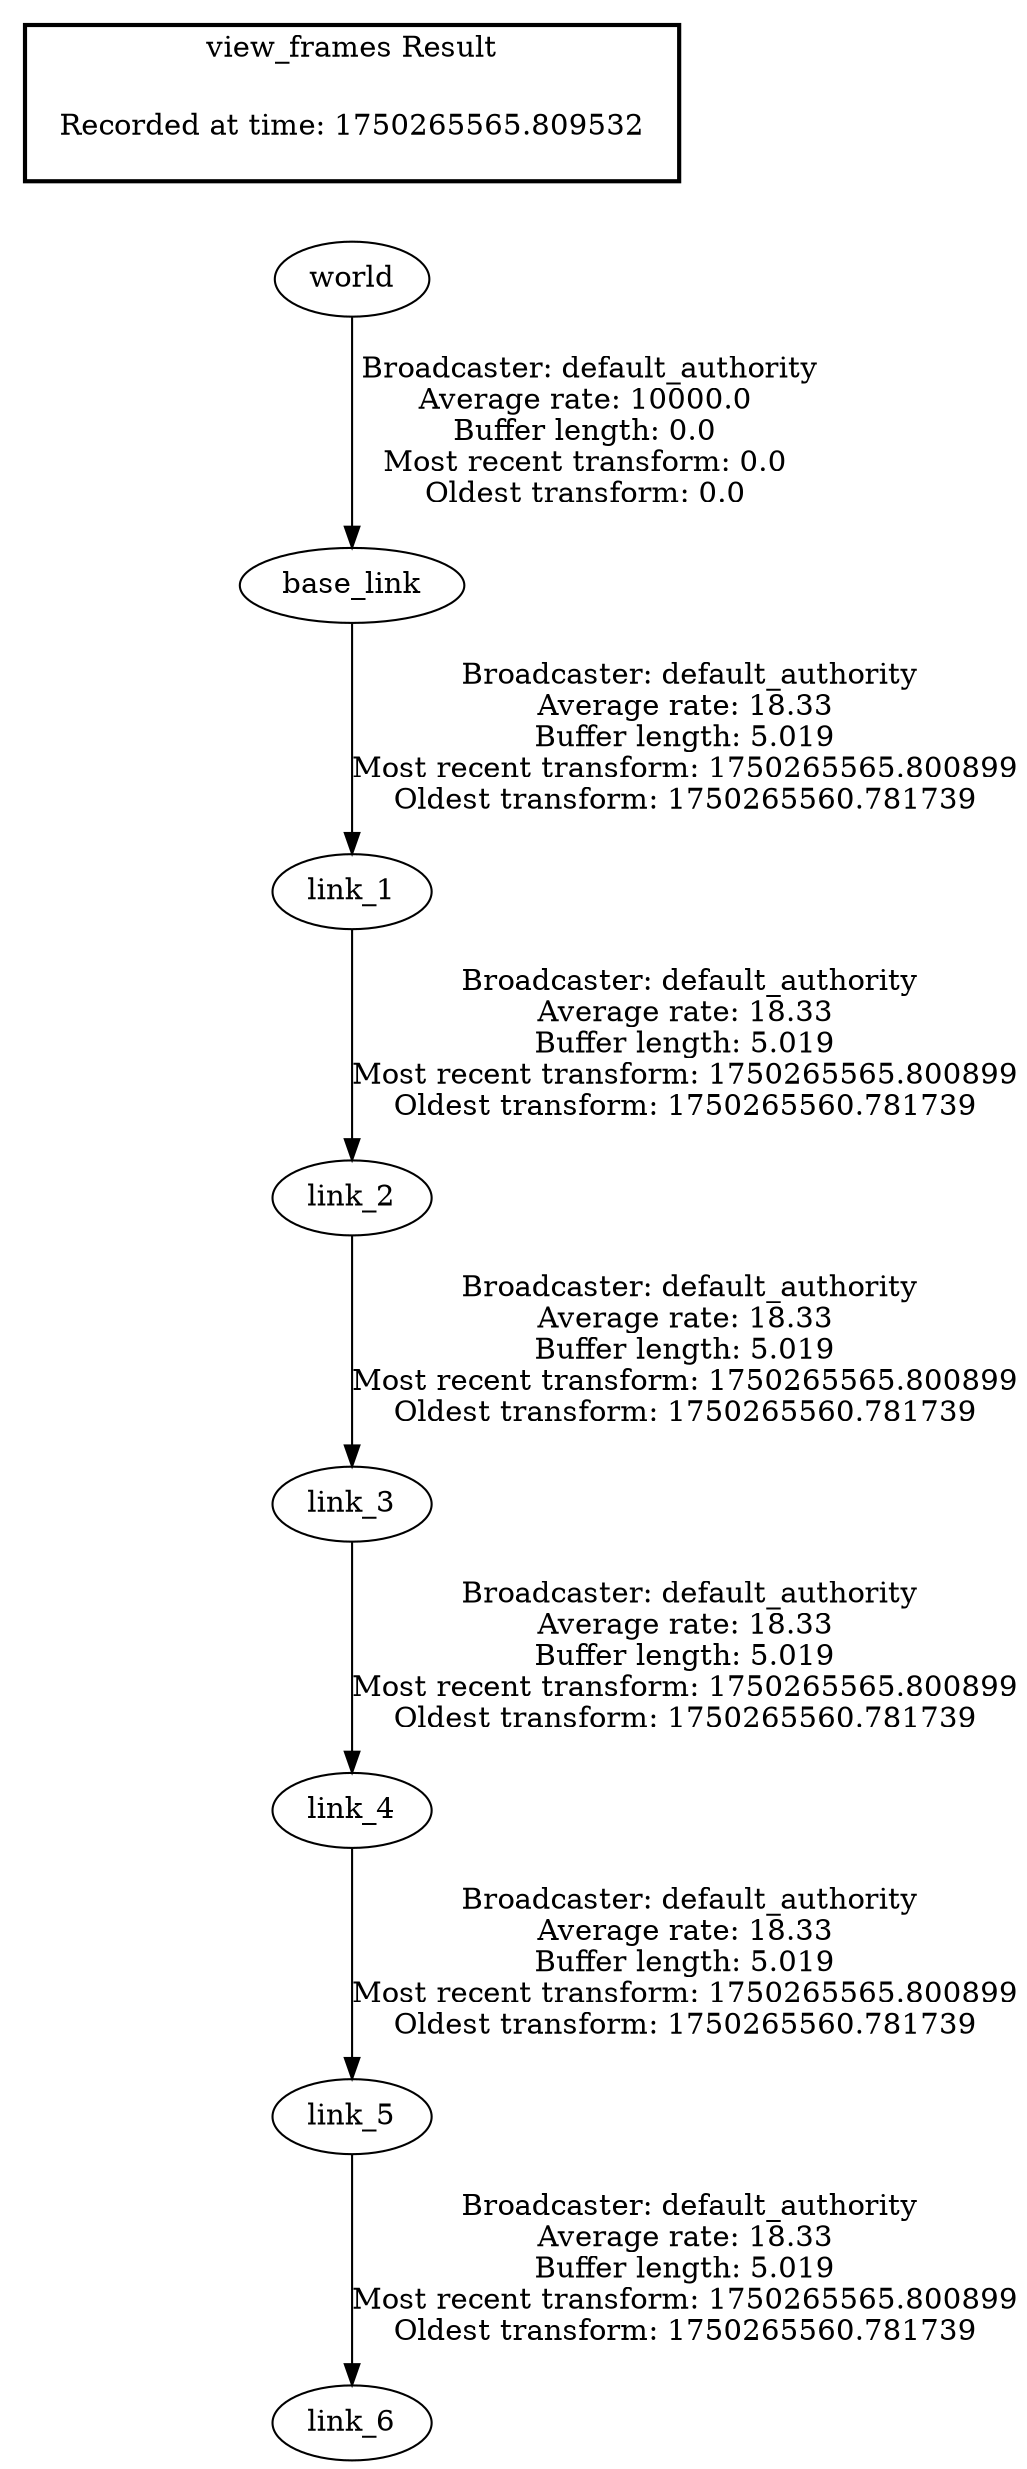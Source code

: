 digraph G {
"base_link" -> "link_1"[label=" Broadcaster: default_authority\nAverage rate: 18.33\nBuffer length: 5.019\nMost recent transform: 1750265565.800899\nOldest transform: 1750265560.781739\n"];
"world" -> "base_link"[label=" Broadcaster: default_authority\nAverage rate: 10000.0\nBuffer length: 0.0\nMost recent transform: 0.0\nOldest transform: 0.0\n"];
"link_1" -> "link_2"[label=" Broadcaster: default_authority\nAverage rate: 18.33\nBuffer length: 5.019\nMost recent transform: 1750265565.800899\nOldest transform: 1750265560.781739\n"];
"link_2" -> "link_3"[label=" Broadcaster: default_authority\nAverage rate: 18.33\nBuffer length: 5.019\nMost recent transform: 1750265565.800899\nOldest transform: 1750265560.781739\n"];
"link_3" -> "link_4"[label=" Broadcaster: default_authority\nAverage rate: 18.33\nBuffer length: 5.019\nMost recent transform: 1750265565.800899\nOldest transform: 1750265560.781739\n"];
"link_4" -> "link_5"[label=" Broadcaster: default_authority\nAverage rate: 18.33\nBuffer length: 5.019\nMost recent transform: 1750265565.800899\nOldest transform: 1750265560.781739\n"];
"link_5" -> "link_6"[label=" Broadcaster: default_authority\nAverage rate: 18.33\nBuffer length: 5.019\nMost recent transform: 1750265565.800899\nOldest transform: 1750265560.781739\n"];
edge [style=invis];
 subgraph cluster_legend { style=bold; color=black; label ="view_frames Result";
"Recorded at time: 1750265565.809532"[ shape=plaintext ] ;
}->"world";
}